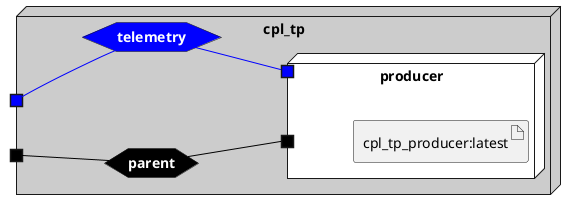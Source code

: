 @startuml

left to right direction






node "cpl_tp" #cccccc {


    hexagon parentnet #black [
            <b><color:white>parent</color></b>
    ]
    
    portin " " as parentnetPortIn #black
    parentnetPortIn -[#black]- parentnet
    
    hexagon telemetrynet #blue [
            <b><color:white>telemetry</color></b>
    ]
    
    portin " " as telemetrynetPortIn #blue
    telemetrynetPortIn -[#blue]- telemetrynet
    

node "producer" as producerService #white {

    portIn " " as producerServiceparentnet #black
    parentnet -[#black]- producerServiceparentnet
    
    portIn " " as producerServicetelemetrynet #blue
    telemetrynet -[#blue]- producerServicetelemetrynet
    

    artifact "cpl_tp_producer:latest" as cpl_tp_producerlatestimage
    
}

}


@enduml
